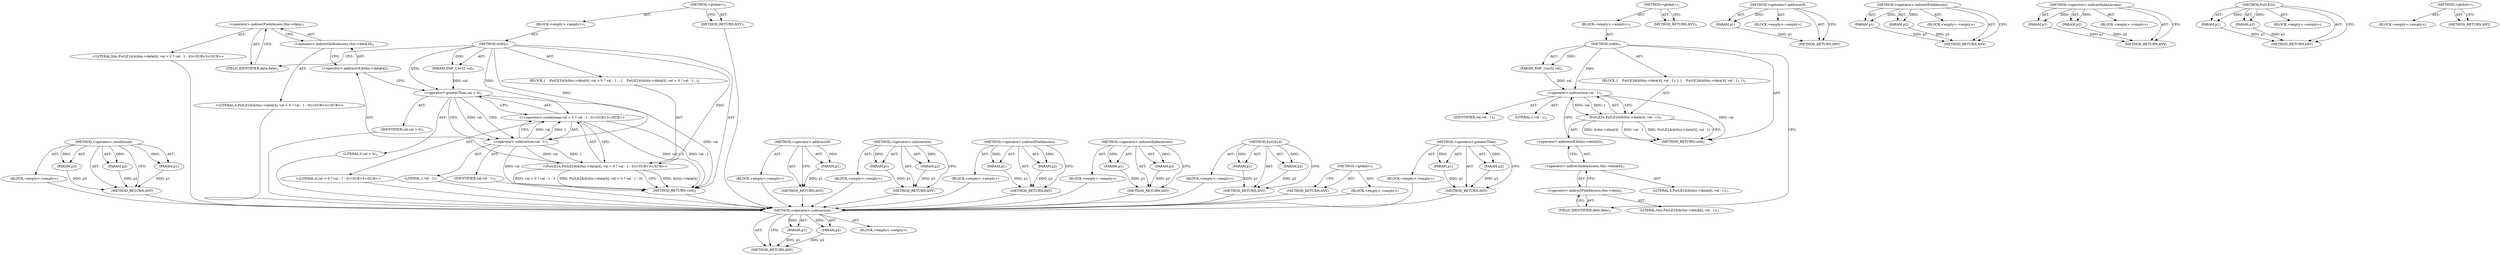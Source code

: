 digraph "&lt;operator&gt;.greaterThan" {
vulnerable_59 [label=<(METHOD,&lt;operator&gt;.subtraction)>];
vulnerable_60 [label=<(PARAM,p1)>];
vulnerable_61 [label=<(PARAM,p2)>];
vulnerable_62 [label=<(BLOCK,&lt;empty&gt;,&lt;empty&gt;)>];
vulnerable_63 [label=<(METHOD_RETURN,ANY)>];
vulnerable_6 [label=<(METHOD,&lt;global&gt;)<SUB>1</SUB>>];
vulnerable_7 [label=<(BLOCK,&lt;empty&gt;,&lt;empty&gt;)<SUB>1</SUB>>];
vulnerable_8 [label=<(METHOD,width)<SUB>1</SUB>>];
vulnerable_9 [label=<(PARAM,XMP_Uns32 val)<SUB>1</SUB>>];
vulnerable_10 [label=<(BLOCK,{
    PutLE24(&amp;this-&gt;data[4], val - 1);
 },{
    PutLE24(&amp;this-&gt;data[4], val - 1);
 })<SUB>2</SUB>>];
vulnerable_11 [label=<(PutLE24,PutLE24(&amp;this-&gt;data[4], val - 1))<SUB>3</SUB>>];
vulnerable_12 [label=<(&lt;operator&gt;.addressOf,&amp;this-&gt;data[4])<SUB>3</SUB>>];
vulnerable_13 [label=<(&lt;operator&gt;.indirectIndexAccess,this-&gt;data[4])<SUB>3</SUB>>];
vulnerable_14 [label=<(&lt;operator&gt;.indirectFieldAccess,this-&gt;data)<SUB>3</SUB>>];
vulnerable_15 [label=<(LITERAL,this,PutLE24(&amp;this-&gt;data[4], val - 1))<SUB>3</SUB>>];
vulnerable_16 [label=<(FIELD_IDENTIFIER,data,data)<SUB>3</SUB>>];
vulnerable_17 [label=<(LITERAL,4,PutLE24(&amp;this-&gt;data[4], val - 1))<SUB>3</SUB>>];
vulnerable_18 [label=<(&lt;operator&gt;.subtraction,val - 1)<SUB>3</SUB>>];
vulnerable_19 [label=<(IDENTIFIER,val,val - 1)<SUB>3</SUB>>];
vulnerable_20 [label=<(LITERAL,1,val - 1)<SUB>3</SUB>>];
vulnerable_21 [label=<(METHOD_RETURN,void)<SUB>1</SUB>>];
vulnerable_23 [label=<(METHOD_RETURN,ANY)<SUB>1</SUB>>];
vulnerable_45 [label=<(METHOD,&lt;operator&gt;.addressOf)>];
vulnerable_46 [label=<(PARAM,p1)>];
vulnerable_47 [label=<(BLOCK,&lt;empty&gt;,&lt;empty&gt;)>];
vulnerable_48 [label=<(METHOD_RETURN,ANY)>];
vulnerable_54 [label=<(METHOD,&lt;operator&gt;.indirectFieldAccess)>];
vulnerable_55 [label=<(PARAM,p1)>];
vulnerable_56 [label=<(PARAM,p2)>];
vulnerable_57 [label=<(BLOCK,&lt;empty&gt;,&lt;empty&gt;)>];
vulnerable_58 [label=<(METHOD_RETURN,ANY)>];
vulnerable_49 [label=<(METHOD,&lt;operator&gt;.indirectIndexAccess)>];
vulnerable_50 [label=<(PARAM,p1)>];
vulnerable_51 [label=<(PARAM,p2)>];
vulnerable_52 [label=<(BLOCK,&lt;empty&gt;,&lt;empty&gt;)>];
vulnerable_53 [label=<(METHOD_RETURN,ANY)>];
vulnerable_40 [label=<(METHOD,PutLE24)>];
vulnerable_41 [label=<(PARAM,p1)>];
vulnerable_42 [label=<(PARAM,p2)>];
vulnerable_43 [label=<(BLOCK,&lt;empty&gt;,&lt;empty&gt;)>];
vulnerable_44 [label=<(METHOD_RETURN,ANY)>];
vulnerable_34 [label=<(METHOD,&lt;global&gt;)<SUB>1</SUB>>];
vulnerable_35 [label=<(BLOCK,&lt;empty&gt;,&lt;empty&gt;)>];
vulnerable_36 [label=<(METHOD_RETURN,ANY)>];
fixed_64 [label=<(METHOD,&lt;operator&gt;.conditional)>];
fixed_65 [label=<(PARAM,p1)>];
fixed_66 [label=<(PARAM,p2)>];
fixed_67 [label=<(PARAM,p3)>];
fixed_68 [label=<(BLOCK,&lt;empty&gt;,&lt;empty&gt;)>];
fixed_69 [label=<(METHOD_RETURN,ANY)>];
fixed_6 [label=<(METHOD,&lt;global&gt;)<SUB>1</SUB>>];
fixed_7 [label=<(BLOCK,&lt;empty&gt;,&lt;empty&gt;)<SUB>1</SUB>>];
fixed_8 [label=<(METHOD,width)<SUB>1</SUB>>];
fixed_9 [label=<(PARAM,XMP_Uns32 val)<SUB>1</SUB>>];
fixed_10 [label=<(BLOCK,{
    PutLE24(&amp;this-&gt;data[4], val &gt; 0 ? val - 1...,{
    PutLE24(&amp;this-&gt;data[4], val &gt; 0 ? val - 1...)<SUB>2</SUB>>];
fixed_11 [label="<(PutLE24,PutLE24(&amp;this-&gt;data[4], val &gt; 0 ? val - 1 : 0))<SUB>3</SUB>>"];
fixed_12 [label=<(&lt;operator&gt;.addressOf,&amp;this-&gt;data[4])<SUB>3</SUB>>];
fixed_13 [label=<(&lt;operator&gt;.indirectIndexAccess,this-&gt;data[4])<SUB>3</SUB>>];
fixed_14 [label=<(&lt;operator&gt;.indirectFieldAccess,this-&gt;data)<SUB>3</SUB>>];
fixed_15 [label="<(LITERAL,this,PutLE24(&amp;this-&gt;data[4], val &gt; 0 ? val - 1 : 0))<SUB>3</SUB>>"];
fixed_16 [label=<(FIELD_IDENTIFIER,data,data)<SUB>3</SUB>>];
fixed_17 [label="<(LITERAL,4,PutLE24(&amp;this-&gt;data[4], val &gt; 0 ? val - 1 : 0))<SUB>3</SUB>>"];
fixed_18 [label="<(&lt;operator&gt;.conditional,val &gt; 0 ? val - 1 : 0)<SUB>3</SUB>>"];
fixed_19 [label=<(&lt;operator&gt;.greaterThan,val &gt; 0)<SUB>3</SUB>>];
fixed_20 [label=<(IDENTIFIER,val,val &gt; 0)<SUB>3</SUB>>];
fixed_21 [label=<(LITERAL,0,val &gt; 0)<SUB>3</SUB>>];
fixed_22 [label=<(&lt;operator&gt;.subtraction,val - 1)<SUB>3</SUB>>];
fixed_23 [label=<(IDENTIFIER,val,val - 1)<SUB>3</SUB>>];
fixed_24 [label=<(LITERAL,1,val - 1)<SUB>3</SUB>>];
fixed_25 [label="<(LITERAL,0,val &gt; 0 ? val - 1 : 0)<SUB>3</SUB>>"];
fixed_26 [label=<(METHOD_RETURN,void)<SUB>1</SUB>>];
fixed_28 [label=<(METHOD_RETURN,ANY)<SUB>1</SUB>>];
fixed_50 [label=<(METHOD,&lt;operator&gt;.addressOf)>];
fixed_51 [label=<(PARAM,p1)>];
fixed_52 [label=<(BLOCK,&lt;empty&gt;,&lt;empty&gt;)>];
fixed_53 [label=<(METHOD_RETURN,ANY)>];
fixed_75 [label=<(METHOD,&lt;operator&gt;.subtraction)>];
fixed_76 [label=<(PARAM,p1)>];
fixed_77 [label=<(PARAM,p2)>];
fixed_78 [label=<(BLOCK,&lt;empty&gt;,&lt;empty&gt;)>];
fixed_79 [label=<(METHOD_RETURN,ANY)>];
fixed_59 [label=<(METHOD,&lt;operator&gt;.indirectFieldAccess)>];
fixed_60 [label=<(PARAM,p1)>];
fixed_61 [label=<(PARAM,p2)>];
fixed_62 [label=<(BLOCK,&lt;empty&gt;,&lt;empty&gt;)>];
fixed_63 [label=<(METHOD_RETURN,ANY)>];
fixed_54 [label=<(METHOD,&lt;operator&gt;.indirectIndexAccess)>];
fixed_55 [label=<(PARAM,p1)>];
fixed_56 [label=<(PARAM,p2)>];
fixed_57 [label=<(BLOCK,&lt;empty&gt;,&lt;empty&gt;)>];
fixed_58 [label=<(METHOD_RETURN,ANY)>];
fixed_45 [label=<(METHOD,PutLE24)>];
fixed_46 [label=<(PARAM,p1)>];
fixed_47 [label=<(PARAM,p2)>];
fixed_48 [label=<(BLOCK,&lt;empty&gt;,&lt;empty&gt;)>];
fixed_49 [label=<(METHOD_RETURN,ANY)>];
fixed_39 [label=<(METHOD,&lt;global&gt;)<SUB>1</SUB>>];
fixed_40 [label=<(BLOCK,&lt;empty&gt;,&lt;empty&gt;)>];
fixed_41 [label=<(METHOD_RETURN,ANY)>];
fixed_70 [label=<(METHOD,&lt;operator&gt;.greaterThan)>];
fixed_71 [label=<(PARAM,p1)>];
fixed_72 [label=<(PARAM,p2)>];
fixed_73 [label=<(BLOCK,&lt;empty&gt;,&lt;empty&gt;)>];
fixed_74 [label=<(METHOD_RETURN,ANY)>];
vulnerable_59 -> vulnerable_60  [key=0, label="AST: "];
vulnerable_59 -> vulnerable_60  [key=1, label="DDG: "];
vulnerable_59 -> vulnerable_62  [key=0, label="AST: "];
vulnerable_59 -> vulnerable_61  [key=0, label="AST: "];
vulnerable_59 -> vulnerable_61  [key=1, label="DDG: "];
vulnerable_59 -> vulnerable_63  [key=0, label="AST: "];
vulnerable_59 -> vulnerable_63  [key=1, label="CFG: "];
vulnerable_60 -> vulnerable_63  [key=0, label="DDG: p1"];
vulnerable_61 -> vulnerable_63  [key=0, label="DDG: p2"];
vulnerable_6 -> vulnerable_7  [key=0, label="AST: "];
vulnerable_6 -> vulnerable_23  [key=0, label="AST: "];
vulnerable_6 -> vulnerable_23  [key=1, label="CFG: "];
vulnerable_7 -> vulnerable_8  [key=0, label="AST: "];
vulnerable_8 -> vulnerable_9  [key=0, label="AST: "];
vulnerable_8 -> vulnerable_9  [key=1, label="DDG: "];
vulnerable_8 -> vulnerable_10  [key=0, label="AST: "];
vulnerable_8 -> vulnerable_21  [key=0, label="AST: "];
vulnerable_8 -> vulnerable_16  [key=0, label="CFG: "];
vulnerable_8 -> vulnerable_18  [key=0, label="DDG: "];
vulnerable_9 -> vulnerable_18  [key=0, label="DDG: val"];
vulnerable_10 -> vulnerable_11  [key=0, label="AST: "];
vulnerable_11 -> vulnerable_12  [key=0, label="AST: "];
vulnerable_11 -> vulnerable_18  [key=0, label="AST: "];
vulnerable_11 -> vulnerable_21  [key=0, label="CFG: "];
vulnerable_11 -> vulnerable_21  [key=1, label="DDG: &amp;this-&gt;data[4]"];
vulnerable_11 -> vulnerable_21  [key=2, label="DDG: val - 1"];
vulnerable_11 -> vulnerable_21  [key=3, label="DDG: PutLE24(&amp;this-&gt;data[4], val - 1)"];
vulnerable_12 -> vulnerable_13  [key=0, label="AST: "];
vulnerable_12 -> vulnerable_18  [key=0, label="CFG: "];
vulnerable_13 -> vulnerable_14  [key=0, label="AST: "];
vulnerable_13 -> vulnerable_17  [key=0, label="AST: "];
vulnerable_13 -> vulnerable_12  [key=0, label="CFG: "];
vulnerable_14 -> vulnerable_15  [key=0, label="AST: "];
vulnerable_14 -> vulnerable_16  [key=0, label="AST: "];
vulnerable_14 -> vulnerable_13  [key=0, label="CFG: "];
vulnerable_16 -> vulnerable_14  [key=0, label="CFG: "];
vulnerable_18 -> vulnerable_19  [key=0, label="AST: "];
vulnerable_18 -> vulnerable_20  [key=0, label="AST: "];
vulnerable_18 -> vulnerable_11  [key=0, label="CFG: "];
vulnerable_18 -> vulnerable_11  [key=1, label="DDG: val"];
vulnerable_18 -> vulnerable_11  [key=2, label="DDG: 1"];
vulnerable_18 -> vulnerable_21  [key=0, label="DDG: val"];
vulnerable_45 -> vulnerable_46  [key=0, label="AST: "];
vulnerable_45 -> vulnerable_46  [key=1, label="DDG: "];
vulnerable_45 -> vulnerable_47  [key=0, label="AST: "];
vulnerable_45 -> vulnerable_48  [key=0, label="AST: "];
vulnerable_45 -> vulnerable_48  [key=1, label="CFG: "];
vulnerable_46 -> vulnerable_48  [key=0, label="DDG: p1"];
vulnerable_54 -> vulnerable_55  [key=0, label="AST: "];
vulnerable_54 -> vulnerable_55  [key=1, label="DDG: "];
vulnerable_54 -> vulnerable_57  [key=0, label="AST: "];
vulnerable_54 -> vulnerable_56  [key=0, label="AST: "];
vulnerable_54 -> vulnerable_56  [key=1, label="DDG: "];
vulnerable_54 -> vulnerable_58  [key=0, label="AST: "];
vulnerable_54 -> vulnerable_58  [key=1, label="CFG: "];
vulnerable_55 -> vulnerable_58  [key=0, label="DDG: p1"];
vulnerable_56 -> vulnerable_58  [key=0, label="DDG: p2"];
vulnerable_49 -> vulnerable_50  [key=0, label="AST: "];
vulnerable_49 -> vulnerable_50  [key=1, label="DDG: "];
vulnerable_49 -> vulnerable_52  [key=0, label="AST: "];
vulnerable_49 -> vulnerable_51  [key=0, label="AST: "];
vulnerable_49 -> vulnerable_51  [key=1, label="DDG: "];
vulnerable_49 -> vulnerable_53  [key=0, label="AST: "];
vulnerable_49 -> vulnerable_53  [key=1, label="CFG: "];
vulnerable_50 -> vulnerable_53  [key=0, label="DDG: p1"];
vulnerable_51 -> vulnerable_53  [key=0, label="DDG: p2"];
vulnerable_40 -> vulnerable_41  [key=0, label="AST: "];
vulnerable_40 -> vulnerable_41  [key=1, label="DDG: "];
vulnerable_40 -> vulnerable_43  [key=0, label="AST: "];
vulnerable_40 -> vulnerable_42  [key=0, label="AST: "];
vulnerable_40 -> vulnerable_42  [key=1, label="DDG: "];
vulnerable_40 -> vulnerable_44  [key=0, label="AST: "];
vulnerable_40 -> vulnerable_44  [key=1, label="CFG: "];
vulnerable_41 -> vulnerable_44  [key=0, label="DDG: p1"];
vulnerable_42 -> vulnerable_44  [key=0, label="DDG: p2"];
vulnerable_34 -> vulnerable_35  [key=0, label="AST: "];
vulnerable_34 -> vulnerable_36  [key=0, label="AST: "];
vulnerable_34 -> vulnerable_36  [key=1, label="CFG: "];
fixed_64 -> fixed_65  [key=0, label="AST: "];
fixed_64 -> fixed_65  [key=1, label="DDG: "];
fixed_64 -> fixed_68  [key=0, label="AST: "];
fixed_64 -> fixed_66  [key=0, label="AST: "];
fixed_64 -> fixed_66  [key=1, label="DDG: "];
fixed_64 -> fixed_69  [key=0, label="AST: "];
fixed_64 -> fixed_69  [key=1, label="CFG: "];
fixed_64 -> fixed_67  [key=0, label="AST: "];
fixed_64 -> fixed_67  [key=1, label="DDG: "];
fixed_65 -> fixed_69  [key=0, label="DDG: p1"];
fixed_66 -> fixed_69  [key=0, label="DDG: p2"];
fixed_67 -> fixed_69  [key=0, label="DDG: p3"];
fixed_68 -> vulnerable_59  [key=0];
fixed_69 -> vulnerable_59  [key=0];
fixed_6 -> fixed_7  [key=0, label="AST: "];
fixed_6 -> fixed_28  [key=0, label="AST: "];
fixed_6 -> fixed_28  [key=1, label="CFG: "];
fixed_7 -> fixed_8  [key=0, label="AST: "];
fixed_8 -> fixed_9  [key=0, label="AST: "];
fixed_8 -> fixed_9  [key=1, label="DDG: "];
fixed_8 -> fixed_10  [key=0, label="AST: "];
fixed_8 -> fixed_26  [key=0, label="AST: "];
fixed_8 -> fixed_16  [key=0, label="CFG: "];
fixed_8 -> fixed_11  [key=0, label="DDG: "];
fixed_8 -> fixed_18  [key=0, label="DDG: "];
fixed_8 -> fixed_19  [key=0, label="DDG: "];
fixed_8 -> fixed_22  [key=0, label="DDG: "];
fixed_9 -> fixed_19  [key=0, label="DDG: val"];
fixed_10 -> fixed_11  [key=0, label="AST: "];
fixed_11 -> fixed_12  [key=0, label="AST: "];
fixed_11 -> fixed_18  [key=0, label="AST: "];
fixed_11 -> fixed_26  [key=0, label="CFG: "];
fixed_11 -> fixed_26  [key=1, label="DDG: &amp;this-&gt;data[4]"];
fixed_11 -> fixed_26  [key=2, label="DDG: val &gt; 0 ? val - 1 : 0"];
fixed_11 -> fixed_26  [key=3, label="DDG: PutLE24(&amp;this-&gt;data[4], val &gt; 0 ? val - 1 : 0)"];
fixed_12 -> fixed_13  [key=0, label="AST: "];
fixed_12 -> fixed_19  [key=0, label="CFG: "];
fixed_13 -> fixed_14  [key=0, label="AST: "];
fixed_13 -> fixed_17  [key=0, label="AST: "];
fixed_13 -> fixed_12  [key=0, label="CFG: "];
fixed_14 -> fixed_15  [key=0, label="AST: "];
fixed_14 -> fixed_16  [key=0, label="AST: "];
fixed_14 -> fixed_13  [key=0, label="CFG: "];
fixed_15 -> vulnerable_59  [key=0];
fixed_16 -> fixed_14  [key=0, label="CFG: "];
fixed_17 -> vulnerable_59  [key=0];
fixed_18 -> fixed_19  [key=0, label="AST: "];
fixed_18 -> fixed_22  [key=0, label="AST: "];
fixed_18 -> fixed_25  [key=0, label="AST: "];
fixed_18 -> fixed_11  [key=0, label="CFG: "];
fixed_18 -> fixed_26  [key=0, label="DDG: val &gt; 0"];
fixed_18 -> fixed_26  [key=1, label="DDG: val - 1"];
fixed_19 -> fixed_20  [key=0, label="AST: "];
fixed_19 -> fixed_21  [key=0, label="AST: "];
fixed_19 -> fixed_22  [key=0, label="CFG: "];
fixed_19 -> fixed_22  [key=1, label="DDG: val"];
fixed_19 -> fixed_22  [key=2, label="CDG: "];
fixed_19 -> fixed_18  [key=0, label="CFG: "];
fixed_19 -> fixed_26  [key=0, label="DDG: val"];
fixed_20 -> vulnerable_59  [key=0];
fixed_21 -> vulnerable_59  [key=0];
fixed_22 -> fixed_23  [key=0, label="AST: "];
fixed_22 -> fixed_24  [key=0, label="AST: "];
fixed_22 -> fixed_18  [key=0, label="CFG: "];
fixed_22 -> fixed_18  [key=1, label="DDG: val"];
fixed_22 -> fixed_18  [key=2, label="DDG: 1"];
fixed_22 -> fixed_26  [key=0, label="DDG: val"];
fixed_22 -> fixed_11  [key=0, label="DDG: val"];
fixed_22 -> fixed_11  [key=1, label="DDG: 1"];
fixed_23 -> vulnerable_59  [key=0];
fixed_24 -> vulnerable_59  [key=0];
fixed_25 -> vulnerable_59  [key=0];
fixed_26 -> vulnerable_59  [key=0];
fixed_28 -> vulnerable_59  [key=0];
fixed_50 -> fixed_51  [key=0, label="AST: "];
fixed_50 -> fixed_51  [key=1, label="DDG: "];
fixed_50 -> fixed_52  [key=0, label="AST: "];
fixed_50 -> fixed_53  [key=0, label="AST: "];
fixed_50 -> fixed_53  [key=1, label="CFG: "];
fixed_51 -> fixed_53  [key=0, label="DDG: p1"];
fixed_52 -> vulnerable_59  [key=0];
fixed_53 -> vulnerable_59  [key=0];
fixed_75 -> fixed_76  [key=0, label="AST: "];
fixed_75 -> fixed_76  [key=1, label="DDG: "];
fixed_75 -> fixed_78  [key=0, label="AST: "];
fixed_75 -> fixed_77  [key=0, label="AST: "];
fixed_75 -> fixed_77  [key=1, label="DDG: "];
fixed_75 -> fixed_79  [key=0, label="AST: "];
fixed_75 -> fixed_79  [key=1, label="CFG: "];
fixed_76 -> fixed_79  [key=0, label="DDG: p1"];
fixed_77 -> fixed_79  [key=0, label="DDG: p2"];
fixed_78 -> vulnerable_59  [key=0];
fixed_79 -> vulnerable_59  [key=0];
fixed_59 -> fixed_60  [key=0, label="AST: "];
fixed_59 -> fixed_60  [key=1, label="DDG: "];
fixed_59 -> fixed_62  [key=0, label="AST: "];
fixed_59 -> fixed_61  [key=0, label="AST: "];
fixed_59 -> fixed_61  [key=1, label="DDG: "];
fixed_59 -> fixed_63  [key=0, label="AST: "];
fixed_59 -> fixed_63  [key=1, label="CFG: "];
fixed_60 -> fixed_63  [key=0, label="DDG: p1"];
fixed_61 -> fixed_63  [key=0, label="DDG: p2"];
fixed_62 -> vulnerable_59  [key=0];
fixed_63 -> vulnerable_59  [key=0];
fixed_54 -> fixed_55  [key=0, label="AST: "];
fixed_54 -> fixed_55  [key=1, label="DDG: "];
fixed_54 -> fixed_57  [key=0, label="AST: "];
fixed_54 -> fixed_56  [key=0, label="AST: "];
fixed_54 -> fixed_56  [key=1, label="DDG: "];
fixed_54 -> fixed_58  [key=0, label="AST: "];
fixed_54 -> fixed_58  [key=1, label="CFG: "];
fixed_55 -> fixed_58  [key=0, label="DDG: p1"];
fixed_56 -> fixed_58  [key=0, label="DDG: p2"];
fixed_57 -> vulnerable_59  [key=0];
fixed_58 -> vulnerable_59  [key=0];
fixed_45 -> fixed_46  [key=0, label="AST: "];
fixed_45 -> fixed_46  [key=1, label="DDG: "];
fixed_45 -> fixed_48  [key=0, label="AST: "];
fixed_45 -> fixed_47  [key=0, label="AST: "];
fixed_45 -> fixed_47  [key=1, label="DDG: "];
fixed_45 -> fixed_49  [key=0, label="AST: "];
fixed_45 -> fixed_49  [key=1, label="CFG: "];
fixed_46 -> fixed_49  [key=0, label="DDG: p1"];
fixed_47 -> fixed_49  [key=0, label="DDG: p2"];
fixed_48 -> vulnerable_59  [key=0];
fixed_49 -> vulnerable_59  [key=0];
fixed_39 -> fixed_40  [key=0, label="AST: "];
fixed_39 -> fixed_41  [key=0, label="AST: "];
fixed_39 -> fixed_41  [key=1, label="CFG: "];
fixed_40 -> vulnerable_59  [key=0];
fixed_41 -> vulnerable_59  [key=0];
fixed_70 -> fixed_71  [key=0, label="AST: "];
fixed_70 -> fixed_71  [key=1, label="DDG: "];
fixed_70 -> fixed_73  [key=0, label="AST: "];
fixed_70 -> fixed_72  [key=0, label="AST: "];
fixed_70 -> fixed_72  [key=1, label="DDG: "];
fixed_70 -> fixed_74  [key=0, label="AST: "];
fixed_70 -> fixed_74  [key=1, label="CFG: "];
fixed_71 -> fixed_74  [key=0, label="DDG: p1"];
fixed_72 -> fixed_74  [key=0, label="DDG: p2"];
fixed_73 -> vulnerable_59  [key=0];
fixed_74 -> vulnerable_59  [key=0];
}
